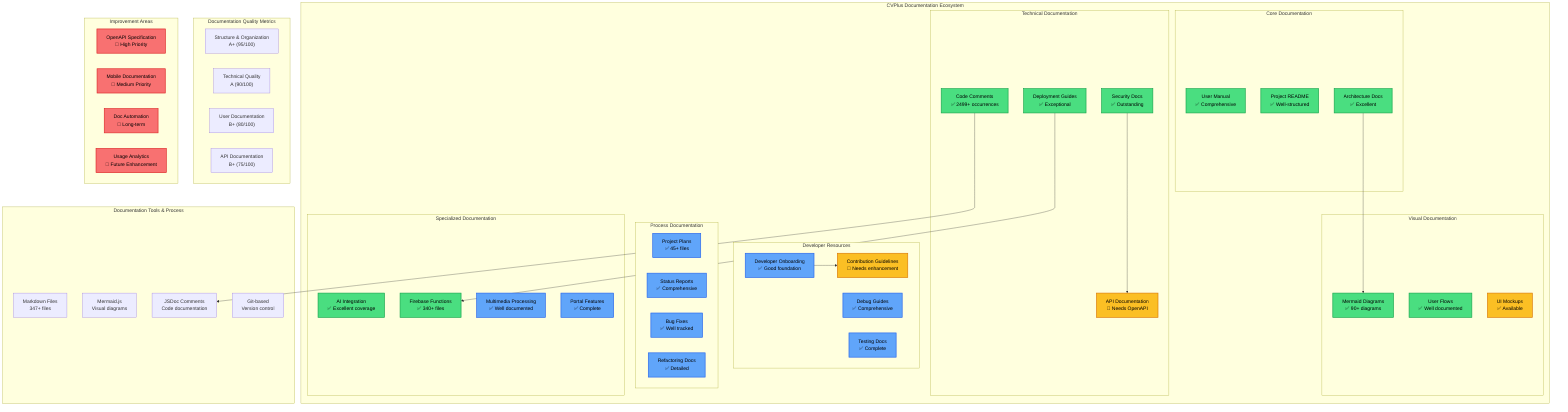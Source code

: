graph TB
    subgraph "CVPlus Documentation Ecosystem"
        subgraph "Core Documentation"
            UM[User Manual<br/>✅ Comprehensive]
            README[Project README<br/>✅ Well-structured]
            ARCH[Architecture Docs<br/>✅ Excellent]
        end

        subgraph "Technical Documentation"
            API[API Documentation<br/>🔄 Needs OpenAPI]
            CODE[Code Comments<br/>✅ 2499+ occurrences]
            DEPLOY[Deployment Guides<br/>✅ Exceptional]
            SEC[Security Docs<br/>✅ Outstanding]
        end

        subgraph "Developer Resources"
            ONBOARD[Developer Onboarding<br/>✅ Good foundation]
            CONTRIB[Contribution Guidelines<br/>🔄 Needs enhancement]
            DEBUG[Debug Guides<br/>✅ Comprehensive]
            TEST[Testing Docs<br/>✅ Complete]
        end

        subgraph "Visual Documentation"
            DIAGRAMS[Mermaid Diagrams<br/>✅ 90+ diagrams]
            FLOWS[User Flows<br/>✅ Well documented]
            WIREFRAMES[UI Mockups<br/>✅ Available]
        end

        subgraph "Process Documentation"
            PLANS[Project Plans<br/>✅ 45+ files]
            REPORTS[Status Reports<br/>✅ Comprehensive]
            FIXES[Bug Fixes<br/>✅ Well tracked]
            REFACTOR[Refactoring Docs<br/>✅ Detailed]
        end

        subgraph "Specialized Documentation"
            AI[AI Integration<br/>✅ Excellent coverage]
            FIREBASE[Firebase Functions<br/>✅ 340+ files]
            MEDIA[Multimedia Processing<br/>✅ Well documented]
            PORTAL[Portal Features<br/>✅ Complete]
        end
    end

    subgraph "Documentation Tools & Process"
        MARKDOWN[Markdown Files<br/>347+ files]
        MERMAID[Mermaid.js<br/>Visual diagrams]
        JSDOC[JSDoc Comments<br/>Code documentation]
        GIT[Git-based<br/>Version control]
    end

    subgraph "Documentation Quality Metrics"
        STRUCTURE["Structure & Organization<br/>A+ (95/100)"]
        TECHNICAL["Technical Quality<br/>A (90/100)"]
        USER_DOC["User Documentation<br/>B+ (80/100)"]
        API_DOC["API Documentation<br/>B+ (75/100)"]
    end

    subgraph "Improvement Areas"
        OPENAPI[OpenAPI Specification<br/>🔄 High Priority]
        MOBILE[Mobile Documentation<br/>🔄 Medium Priority]
        AUTOMATION[Doc Automation<br/>🔄 Long-term]
        ANALYTICS[Usage Analytics<br/>🔄 Future Enhancement]
    end

    %% Connections
    ARCH --> DIAGRAMS
    CODE --> JSDOC
    DEPLOY --> FIREBASE
    SEC --> API
    ONBOARD --> CONTRIB
    
    %% Style definitions
    classDef excellent fill:#4ade80,stroke:#16a34a,stroke-width:2px,color:#000
    classDef good fill:#60a5fa,stroke:#2563eb,stroke-width:2px,color:#000
    classDef needsWork fill:#fbbf24,stroke:#d97706,stroke-width:2px,color:#000
    classDef priority fill:#f87171,stroke:#dc2626,stroke-width:2px,color:#000

    %% Apply styles
    class UM,README,ARCH,CODE,DEPLOY,SEC,DIAGRAMS,FLOWS,AI,FIREBASE excellent
    class ONBOARD,DEBUG,TEST,PLANS,REPORTS,FIXES,REFACTOR,MEDIA,PORTAL good
    class API,CONTRIB,WIREFRAMES needsWork
    class OPENAPI,MOBILE,AUTOMATION,ANALYTICS priority